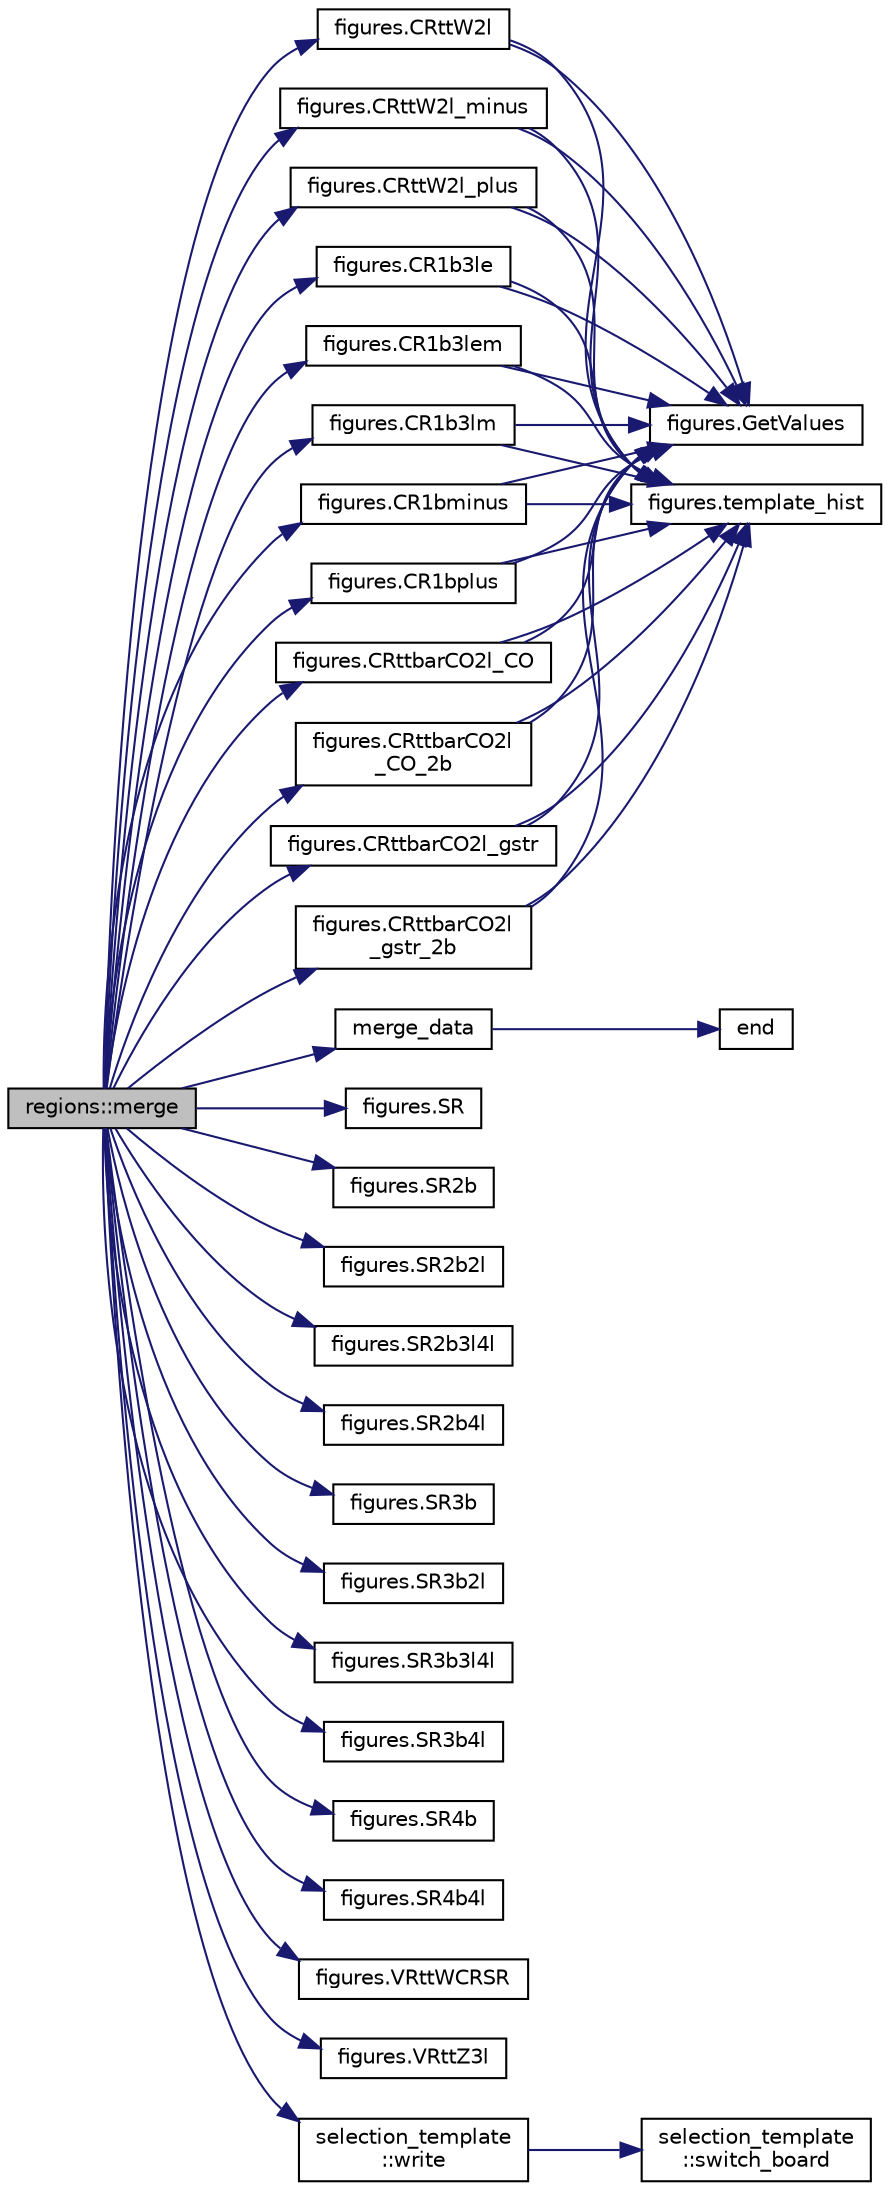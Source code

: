 digraph "regions::merge"
{
 // INTERACTIVE_SVG=YES
 // LATEX_PDF_SIZE
  edge [fontname="Helvetica",fontsize="10",labelfontname="Helvetica",labelfontsize="10"];
  node [fontname="Helvetica",fontsize="10",shape=record];
  rankdir="LR";
  Node1 [label="regions::merge",height=0.2,width=0.4,color="black", fillcolor="grey75", style="filled", fontcolor="black",tooltip=" "];
  Node1 -> Node2 [color="midnightblue",fontsize="10",style="solid",fontname="Helvetica"];
  Node2 [label="figures.CR1b3le",height=0.2,width=0.4,color="black", fillcolor="white", style="filled",URL="$namespacefigures.html#aee12770fcae74aea334a4e7b2b7774e1",tooltip=" "];
  Node2 -> Node3 [color="midnightblue",fontsize="10",style="solid",fontname="Helvetica"];
  Node3 [label="figures.GetValues",height=0.2,width=0.4,color="black", fillcolor="white", style="filled",URL="$namespacefigures.html#ac41d4d9a2bd79cec2e9c79c766acfdf1",tooltip=" "];
  Node2 -> Node4 [color="midnightblue",fontsize="10",style="solid",fontname="Helvetica"];
  Node4 [label="figures.template_hist",height=0.2,width=0.4,color="black", fillcolor="white", style="filled",URL="$namespacefigures.html#add122a74ca67d638d0fb0b299a4802d7",tooltip=" "];
  Node1 -> Node5 [color="midnightblue",fontsize="10",style="solid",fontname="Helvetica"];
  Node5 [label="figures.CR1b3lem",height=0.2,width=0.4,color="black", fillcolor="white", style="filled",URL="$namespacefigures.html#a1098026204eae17b921065ceebb72be7",tooltip=" "];
  Node5 -> Node3 [color="midnightblue",fontsize="10",style="solid",fontname="Helvetica"];
  Node5 -> Node4 [color="midnightblue",fontsize="10",style="solid",fontname="Helvetica"];
  Node1 -> Node6 [color="midnightblue",fontsize="10",style="solid",fontname="Helvetica"];
  Node6 [label="figures.CR1b3lm",height=0.2,width=0.4,color="black", fillcolor="white", style="filled",URL="$namespacefigures.html#a05183b2d7b13db1d146846c1607f395a",tooltip=" "];
  Node6 -> Node3 [color="midnightblue",fontsize="10",style="solid",fontname="Helvetica"];
  Node6 -> Node4 [color="midnightblue",fontsize="10",style="solid",fontname="Helvetica"];
  Node1 -> Node7 [color="midnightblue",fontsize="10",style="solid",fontname="Helvetica"];
  Node7 [label="figures.CR1bminus",height=0.2,width=0.4,color="black", fillcolor="white", style="filled",URL="$namespacefigures.html#ac4f134cc0b8b3dc3dd83427e5557c443",tooltip=" "];
  Node7 -> Node3 [color="midnightblue",fontsize="10",style="solid",fontname="Helvetica"];
  Node7 -> Node4 [color="midnightblue",fontsize="10",style="solid",fontname="Helvetica"];
  Node1 -> Node8 [color="midnightblue",fontsize="10",style="solid",fontname="Helvetica"];
  Node8 [label="figures.CR1bplus",height=0.2,width=0.4,color="black", fillcolor="white", style="filled",URL="$namespacefigures.html#a1f85cef3f3b44885f07d963ab8050bf9",tooltip=" "];
  Node8 -> Node3 [color="midnightblue",fontsize="10",style="solid",fontname="Helvetica"];
  Node8 -> Node4 [color="midnightblue",fontsize="10",style="solid",fontname="Helvetica"];
  Node1 -> Node9 [color="midnightblue",fontsize="10",style="solid",fontname="Helvetica"];
  Node9 [label="figures.CRttbarCO2l_CO",height=0.2,width=0.4,color="black", fillcolor="white", style="filled",URL="$namespacefigures.html#a2934a7660cf3785301e503ab34a1d7f9",tooltip=" "];
  Node9 -> Node3 [color="midnightblue",fontsize="10",style="solid",fontname="Helvetica"];
  Node9 -> Node4 [color="midnightblue",fontsize="10",style="solid",fontname="Helvetica"];
  Node1 -> Node10 [color="midnightblue",fontsize="10",style="solid",fontname="Helvetica"];
  Node10 [label="figures.CRttbarCO2l\l_CO_2b",height=0.2,width=0.4,color="black", fillcolor="white", style="filled",URL="$namespacefigures.html#a529d6c0b5be4f794e93de3e30413809a",tooltip=" "];
  Node10 -> Node3 [color="midnightblue",fontsize="10",style="solid",fontname="Helvetica"];
  Node10 -> Node4 [color="midnightblue",fontsize="10",style="solid",fontname="Helvetica"];
  Node1 -> Node11 [color="midnightblue",fontsize="10",style="solid",fontname="Helvetica"];
  Node11 [label="figures.CRttbarCO2l_gstr",height=0.2,width=0.4,color="black", fillcolor="white", style="filled",URL="$namespacefigures.html#a032a8e7126679a3da7099a66f43a0b70",tooltip=" "];
  Node11 -> Node3 [color="midnightblue",fontsize="10",style="solid",fontname="Helvetica"];
  Node11 -> Node4 [color="midnightblue",fontsize="10",style="solid",fontname="Helvetica"];
  Node1 -> Node12 [color="midnightblue",fontsize="10",style="solid",fontname="Helvetica"];
  Node12 [label="figures.CRttbarCO2l\l_gstr_2b",height=0.2,width=0.4,color="black", fillcolor="white", style="filled",URL="$namespacefigures.html#ae807c2b73621981ae598033f8aa880a3",tooltip=" "];
  Node12 -> Node3 [color="midnightblue",fontsize="10",style="solid",fontname="Helvetica"];
  Node12 -> Node4 [color="midnightblue",fontsize="10",style="solid",fontname="Helvetica"];
  Node1 -> Node13 [color="midnightblue",fontsize="10",style="solid",fontname="Helvetica"];
  Node13 [label="figures.CRttW2l",height=0.2,width=0.4,color="black", fillcolor="white", style="filled",URL="$namespacefigures.html#a4e34cbdff38177e3c192ff4439407749",tooltip=" "];
  Node13 -> Node3 [color="midnightblue",fontsize="10",style="solid",fontname="Helvetica"];
  Node13 -> Node4 [color="midnightblue",fontsize="10",style="solid",fontname="Helvetica"];
  Node1 -> Node14 [color="midnightblue",fontsize="10",style="solid",fontname="Helvetica"];
  Node14 [label="figures.CRttW2l_minus",height=0.2,width=0.4,color="black", fillcolor="white", style="filled",URL="$namespacefigures.html#ac53318ad1fde76d5250b3a930dae2246",tooltip=" "];
  Node14 -> Node3 [color="midnightblue",fontsize="10",style="solid",fontname="Helvetica"];
  Node14 -> Node4 [color="midnightblue",fontsize="10",style="solid",fontname="Helvetica"];
  Node1 -> Node15 [color="midnightblue",fontsize="10",style="solid",fontname="Helvetica"];
  Node15 [label="figures.CRttW2l_plus",height=0.2,width=0.4,color="black", fillcolor="white", style="filled",URL="$namespacefigures.html#a66037dc90f56b62709c8003c43172c34",tooltip=" "];
  Node15 -> Node3 [color="midnightblue",fontsize="10",style="solid",fontname="Helvetica"];
  Node15 -> Node4 [color="midnightblue",fontsize="10",style="solid",fontname="Helvetica"];
  Node1 -> Node16 [color="midnightblue",fontsize="10",style="solid",fontname="Helvetica"];
  Node16 [label="merge_data",height=0.2,width=0.4,color="black", fillcolor="white", style="filled",URL="$merge__cast_8h.html#a205af11d07be8d10770e7392817fc5c3",tooltip=" "];
  Node16 -> Node17 [color="midnightblue",fontsize="10",style="solid",fontname="Helvetica"];
  Node17 [label="end",height=0.2,width=0.4,color="black", fillcolor="white", style="filled",URL="$_3name_4_8h.html#a64e9fa75beda50a9e8400ee0d4e61984",tooltip=" "];
  Node1 -> Node18 [color="midnightblue",fontsize="10",style="solid",fontname="Helvetica"];
  Node18 [label="figures.SR",height=0.2,width=0.4,color="black", fillcolor="white", style="filled",URL="$namespacefigures.html#a2985a2cf0d3069d5da5c86ec0e564c4f",tooltip=" "];
  Node1 -> Node19 [color="midnightblue",fontsize="10",style="solid",fontname="Helvetica"];
  Node19 [label="figures.SR2b",height=0.2,width=0.4,color="black", fillcolor="white", style="filled",URL="$namespacefigures.html#a27e7689e5fd8ca547d2b245e8b20065e",tooltip=" "];
  Node1 -> Node20 [color="midnightblue",fontsize="10",style="solid",fontname="Helvetica"];
  Node20 [label="figures.SR2b2l",height=0.2,width=0.4,color="black", fillcolor="white", style="filled",URL="$namespacefigures.html#a01a262135408ef112caab6089b6d2153",tooltip=" "];
  Node1 -> Node21 [color="midnightblue",fontsize="10",style="solid",fontname="Helvetica"];
  Node21 [label="figures.SR2b3l4l",height=0.2,width=0.4,color="black", fillcolor="white", style="filled",URL="$namespacefigures.html#acd1f9fbbf1d411bd84a0d8fdc58d32d4",tooltip=" "];
  Node1 -> Node22 [color="midnightblue",fontsize="10",style="solid",fontname="Helvetica"];
  Node22 [label="figures.SR2b4l",height=0.2,width=0.4,color="black", fillcolor="white", style="filled",URL="$namespacefigures.html#ad967e15d608b2336d830455d6b2cd2f0",tooltip=" "];
  Node1 -> Node23 [color="midnightblue",fontsize="10",style="solid",fontname="Helvetica"];
  Node23 [label="figures.SR3b",height=0.2,width=0.4,color="black", fillcolor="white", style="filled",URL="$namespacefigures.html#a0e9582fa49bfccb8613d558076e59326",tooltip=" "];
  Node1 -> Node24 [color="midnightblue",fontsize="10",style="solid",fontname="Helvetica"];
  Node24 [label="figures.SR3b2l",height=0.2,width=0.4,color="black", fillcolor="white", style="filled",URL="$namespacefigures.html#ac254c035535dd6ffeea655c156ad88fe",tooltip=" "];
  Node1 -> Node25 [color="midnightblue",fontsize="10",style="solid",fontname="Helvetica"];
  Node25 [label="figures.SR3b3l4l",height=0.2,width=0.4,color="black", fillcolor="white", style="filled",URL="$namespacefigures.html#a0a0571e315f1b3b6842a4cc08ff03f30",tooltip=" "];
  Node1 -> Node26 [color="midnightblue",fontsize="10",style="solid",fontname="Helvetica"];
  Node26 [label="figures.SR3b4l",height=0.2,width=0.4,color="black", fillcolor="white", style="filled",URL="$namespacefigures.html#acd400bdf8261f3f759cf0bdb45024227",tooltip=" "];
  Node1 -> Node27 [color="midnightblue",fontsize="10",style="solid",fontname="Helvetica"];
  Node27 [label="figures.SR4b",height=0.2,width=0.4,color="black", fillcolor="white", style="filled",URL="$namespacefigures.html#a90279eaf2304f52d1bc8ce1ff7436c69",tooltip=" "];
  Node1 -> Node28 [color="midnightblue",fontsize="10",style="solid",fontname="Helvetica"];
  Node28 [label="figures.SR4b4l",height=0.2,width=0.4,color="black", fillcolor="white", style="filled",URL="$namespacefigures.html#a41fbeb64408c27ef0998366eb501a390",tooltip=" "];
  Node1 -> Node29 [color="midnightblue",fontsize="10",style="solid",fontname="Helvetica"];
  Node29 [label="figures.VRttWCRSR",height=0.2,width=0.4,color="black", fillcolor="white", style="filled",URL="$namespacefigures.html#a61ccb5db4a6741f71aa9449bd2ff183f",tooltip=" "];
  Node1 -> Node30 [color="midnightblue",fontsize="10",style="solid",fontname="Helvetica"];
  Node30 [label="figures.VRttZ3l",height=0.2,width=0.4,color="black", fillcolor="white", style="filled",URL="$namespacefigures.html#a17abcf146f7542dbbd8f7cd0fcb905a4",tooltip=" "];
  Node1 -> Node31 [color="midnightblue",fontsize="10",style="solid",fontname="Helvetica"];
  Node31 [label="selection_template\l::write",height=0.2,width=0.4,color="black", fillcolor="white", style="filled",URL="$classselection__template.html#ae5606e994231fae57abe42e4f0ec6202",tooltip=" "];
  Node31 -> Node32 [color="midnightblue",fontsize="10",style="solid",fontname="Helvetica"];
  Node32 [label="selection_template\l::switch_board",height=0.2,width=0.4,color="black", fillcolor="white", style="filled",URL="$classselection__template.html#a41a437aca3bb2a7f854a66ff92942d46",tooltip=" "];
}
